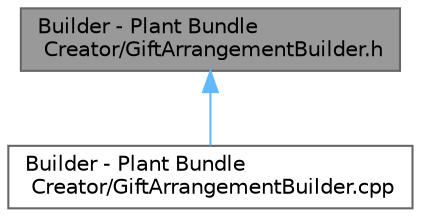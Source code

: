 digraph "Builder - Plant Bundle Creator/GiftArrangementBuilder.h"
{
 // INTERACTIVE_SVG=YES
 // LATEX_PDF_SIZE
  bgcolor="transparent";
  edge [fontname=Helvetica,fontsize=10,labelfontname=Helvetica,labelfontsize=10];
  node [fontname=Helvetica,fontsize=10,shape=box,height=0.2,width=0.4];
  Node1 [id="Node000001",label="Builder - Plant Bundle\l Creator/GiftArrangementBuilder.h",height=0.2,width=0.4,color="gray40", fillcolor="grey60", style="filled", fontcolor="black",tooltip="Header file for the GiftArrangementBuilder concrete builder class."];
  Node1 -> Node2 [id="edge1_Node000001_Node000002",dir="back",color="steelblue1",style="solid",tooltip=" "];
  Node2 [id="Node000002",label="Builder - Plant Bundle\l Creator/GiftArrangementBuilder.cpp",height=0.2,width=0.4,color="grey40", fillcolor="white", style="filled",URL="$_gift_arrangement_builder_8cpp.html",tooltip=" "];
}
